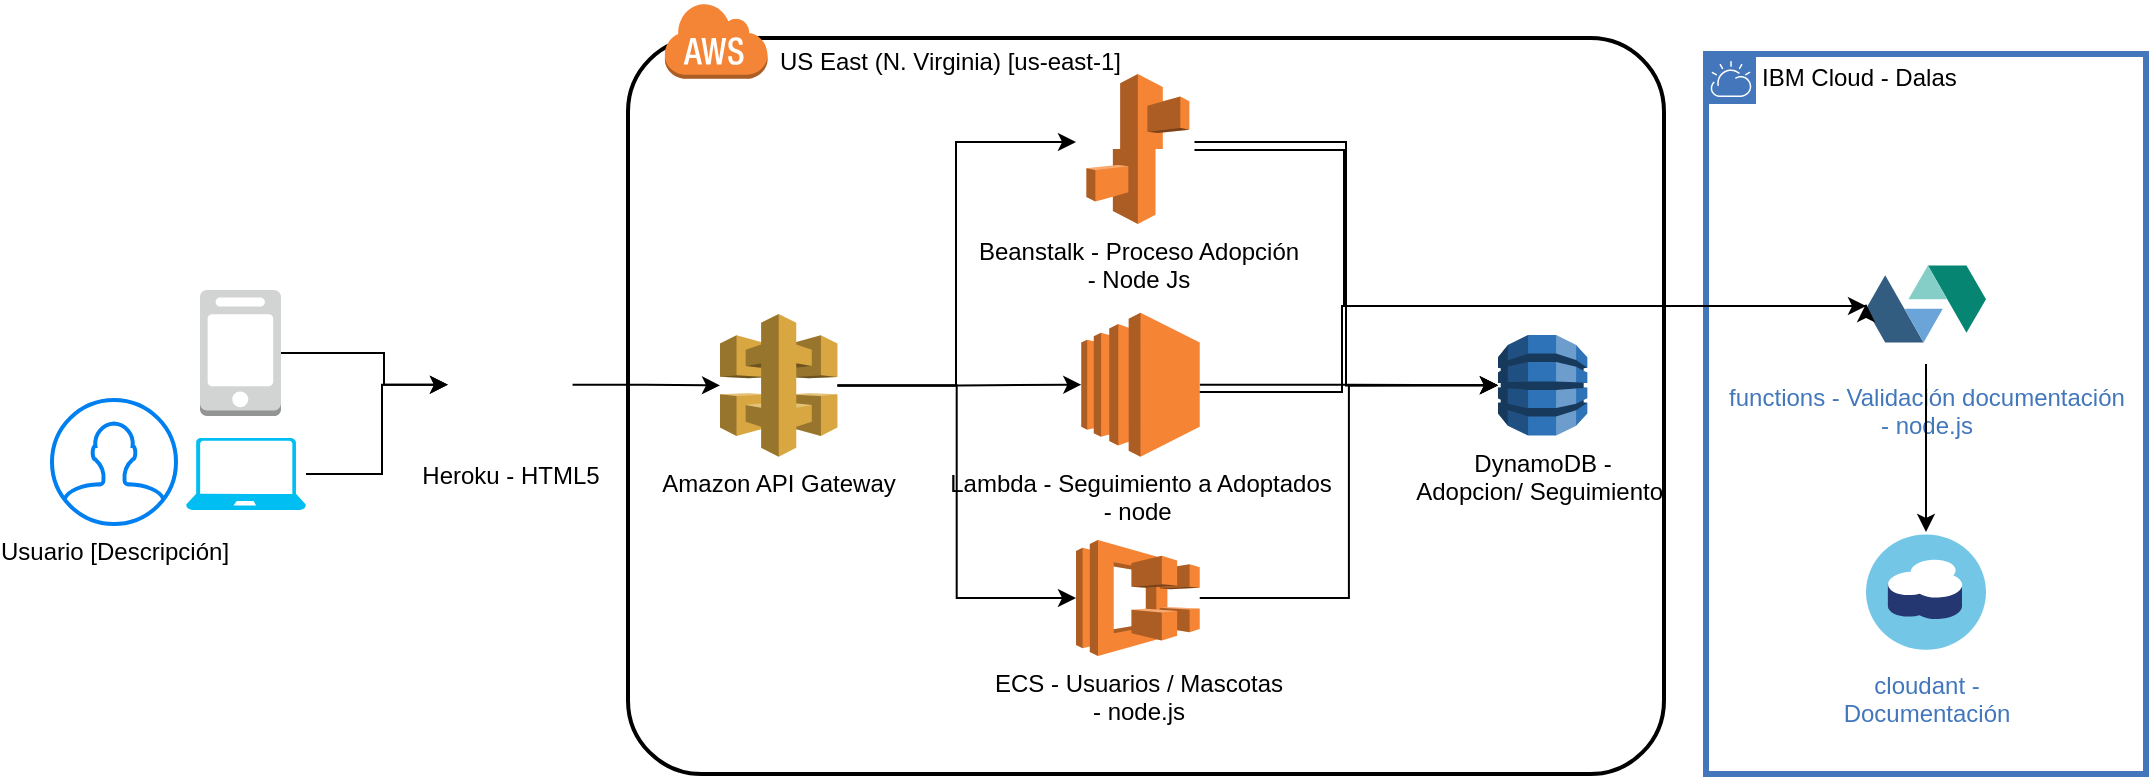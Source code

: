 <mxfile version="14.6.11" type="github">
  <diagram id="TSc8M2aQanpHi99RWJcm" name="Page-1">
    <mxGraphModel dx="428" dy="580" grid="0" gridSize="10" guides="1" tooltips="1" connect="1" arrows="1" fold="1" page="1" pageScale="1" pageWidth="850" pageHeight="1100" math="0" shadow="0">
      <root>
        <mxCell id="0" />
        <mxCell id="1" parent="0" />
        <mxCell id="VYypd768on3l88U3lYdz-2" value="" style="rounded=1;arcSize=10;dashed=0;fillColor=none;gradientColor=none;strokeWidth=2;" parent="1" vertex="1">
          <mxGeometry x="1167" y="41" width="518" height="368" as="geometry" />
        </mxCell>
        <mxCell id="VYypd768on3l88U3lYdz-3" value="" style="dashed=0;html=1;shape=mxgraph.aws3.cloud;fillColor=#F58536;gradientColor=none;dashed=0;" parent="1" vertex="1">
          <mxGeometry x="1185" y="23" width="51.82" height="38.35" as="geometry" />
        </mxCell>
        <mxCell id="VYypd768on3l88U3lYdz-4" value="US East (N. Virginia) [us-east-1]" style="text;whiteSpace=wrap;html=1;" parent="1" vertex="1">
          <mxGeometry x="1240.822" y="38.765" width="219.197" height="28.153" as="geometry" />
        </mxCell>
        <mxCell id="VYypd768on3l88U3lYdz-10" style="edgeStyle=orthogonalEdgeStyle;rounded=0;orthogonalLoop=1;jettySize=auto;html=1;entryX=0;entryY=0.5;entryDx=0;entryDy=0;entryPerimeter=0;" parent="1" source="VYypd768on3l88U3lYdz-14" target="VYypd768on3l88U3lYdz-20" edge="1">
          <mxGeometry relative="1" as="geometry" />
        </mxCell>
        <mxCell id="VYypd768on3l88U3lYdz-11" style="edgeStyle=orthogonalEdgeStyle;rounded=0;orthogonalLoop=1;jettySize=auto;html=1;entryX=0;entryY=0.5;entryDx=0;entryDy=0;entryPerimeter=0;" parent="1" source="VYypd768on3l88U3lYdz-14" edge="1">
          <mxGeometry relative="1" as="geometry">
            <Array as="points">
              <mxPoint x="1331" y="215" />
              <mxPoint x="1331" y="93" />
            </Array>
            <mxPoint x="1391" y="93" as="targetPoint" />
          </mxGeometry>
        </mxCell>
        <mxCell id="VYypd768on3l88U3lYdz-12" style="edgeStyle=orthogonalEdgeStyle;rounded=0;orthogonalLoop=1;jettySize=auto;html=1;entryX=0;entryY=0.5;entryDx=0;entryDy=0;entryPerimeter=0;" parent="1" source="VYypd768on3l88U3lYdz-14" target="VYypd768on3l88U3lYdz-25" edge="1">
          <mxGeometry relative="1" as="geometry" />
        </mxCell>
        <mxCell id="VYypd768on3l88U3lYdz-14" value="Amazon API Gateway" style="outlineConnect=0;dashed=0;verticalLabelPosition=bottom;verticalAlign=top;align=center;html=1;shape=mxgraph.aws3.api_gateway;fillColor=#D9A741;gradientColor=none;" parent="1" vertex="1">
          <mxGeometry x="1212.997" y="178.971" width="58.721" height="71.389" as="geometry" />
        </mxCell>
        <mxCell id="VYypd768on3l88U3lYdz-16" style="edgeStyle=orthogonalEdgeStyle;rounded=0;orthogonalLoop=1;jettySize=auto;html=1;exitX=1;exitY=0.5;exitDx=0;exitDy=0;" parent="1" source="2CitvJwi-ZNsvcx_Y5Ye-1" target="VYypd768on3l88U3lYdz-14" edge="1">
          <mxGeometry relative="1" as="geometry">
            <mxPoint x="1124.239" y="214.7" as="sourcePoint" />
          </mxGeometry>
        </mxCell>
        <mxCell id="VYypd768on3l88U3lYdz-19" style="edgeStyle=orthogonalEdgeStyle;rounded=0;orthogonalLoop=1;jettySize=auto;html=1;entryX=0;entryY=0.5;entryDx=0;entryDy=0;entryPerimeter=0;" parent="1" source="VYypd768on3l88U3lYdz-20" target="VYypd768on3l88U3lYdz-23" edge="1">
          <mxGeometry relative="1" as="geometry">
            <mxPoint x="1580.997" y="321.002" as="targetPoint" />
          </mxGeometry>
        </mxCell>
        <mxCell id="VYypd768on3l88U3lYdz-20" value="ECS - Usuarios / Mascotas&lt;br&gt;- node.js" style="outlineConnect=0;dashed=0;verticalLabelPosition=bottom;verticalAlign=top;align=center;html=1;shape=mxgraph.aws3.ecs;fillColor=#F58534;gradientColor=none;" parent="1" vertex="1">
          <mxGeometry x="1391" y="292.0" width="61.87" height="58" as="geometry" />
        </mxCell>
        <mxCell id="VYypd768on3l88U3lYdz-21" style="edgeStyle=orthogonalEdgeStyle;rounded=0;orthogonalLoop=1;jettySize=auto;html=1;entryX=0;entryY=0.5;entryDx=0;entryDy=0;entryPerimeter=0;" parent="1" target="VYypd768on3l88U3lYdz-23" edge="1">
          <mxGeometry relative="1" as="geometry">
            <mxPoint x="1450.23" y="93" as="sourcePoint" />
            <Array as="points">
              <mxPoint x="1526" y="93" />
              <mxPoint x="1526" y="215" />
            </Array>
          </mxGeometry>
        </mxCell>
        <mxCell id="VYypd768on3l88U3lYdz-23" value="DynamoDB - &lt;br&gt;Adopcion/ Seguimiento&amp;nbsp;" style="outlineConnect=0;dashed=0;verticalLabelPosition=bottom;verticalAlign=top;align=center;html=1;shape=mxgraph.aws3.dynamo_db;fillColor=#2E73B8;gradientColor=none;" parent="1" vertex="1">
          <mxGeometry x="1601.997" y="189.528" width="44.684" height="50.274" as="geometry" />
        </mxCell>
        <mxCell id="VYypd768on3l88U3lYdz-24" style="edgeStyle=orthogonalEdgeStyle;rounded=0;orthogonalLoop=1;jettySize=auto;html=1;entryX=0;entryY=0.5;entryDx=0;entryDy=0;entryPerimeter=0;" parent="1" source="VYypd768on3l88U3lYdz-25" target="VYypd768on3l88U3lYdz-23" edge="1">
          <mxGeometry relative="1" as="geometry">
            <mxPoint x="1575.667" y="214.365" as="targetPoint" />
          </mxGeometry>
        </mxCell>
        <mxCell id="VYypd768on3l88U3lYdz-25" value="Lambda - Seguimiento a Adoptados&lt;br&gt;- node&amp;nbsp;" style="outlineConnect=0;dashed=0;verticalLabelPosition=bottom;verticalAlign=top;align=center;html=1;shape=mxgraph.aws3.ec2;fillColor=#F58534;gradientColor=none;dashPattern=1 1;" parent="1" vertex="1">
          <mxGeometry x="1393.64" y="178.36" width="59.23" height="72" as="geometry" />
        </mxCell>
        <mxCell id="2CitvJwi-ZNsvcx_Y5Ye-1" value="Heroku - HTML5" style="shape=image;html=1;verticalAlign=top;verticalLabelPosition=bottom;labelBackgroundColor=#ffffff;imageAspect=0;aspect=fixed;image=https://cdn1.iconfinder.com/data/icons/simple-icons/128/heroku-128-black.png" parent="1" vertex="1">
          <mxGeometry x="1077" y="183.22" width="62.28" height="62.28" as="geometry" />
        </mxCell>
        <mxCell id="2CitvJwi-ZNsvcx_Y5Ye-4" value="Beanstalk - Proceso Adopción&lt;br&gt;- Node Js" style="outlineConnect=0;dashed=0;verticalLabelPosition=bottom;verticalAlign=top;align=center;html=1;shape=mxgraph.aws3.elastic_beanstalk;fillColor=#F58534;gradientColor=none;" parent="1" vertex="1">
          <mxGeometry x="1396.18" y="59" width="51.5" height="75" as="geometry" />
        </mxCell>
        <mxCell id="VYypd768on3l88U3lYdz-30" value="Usuario [Descripción]" style="html=1;verticalLabelPosition=bottom;align=center;labelBackgroundColor=#ffffff;verticalAlign=top;strokeWidth=2;strokeColor=#0080F0;shadow=0;dashed=0;shape=mxgraph.ios7.icons.user;" parent="1" vertex="1">
          <mxGeometry x="879" y="222" width="62" height="62" as="geometry" />
        </mxCell>
        <mxCell id="VYypd768on3l88U3lYdz-31" style="edgeStyle=orthogonalEdgeStyle;rounded=0;orthogonalLoop=1;jettySize=auto;html=1;entryX=0;entryY=0.5;entryDx=0;entryDy=0;" parent="1" source="VYypd768on3l88U3lYdz-32" target="2CitvJwi-ZNsvcx_Y5Ye-1" edge="1">
          <mxGeometry relative="1" as="geometry">
            <mxPoint x="1069" y="215" as="targetPoint" />
            <Array as="points">
              <mxPoint x="1045" y="199" />
              <mxPoint x="1045" y="214" />
            </Array>
          </mxGeometry>
        </mxCell>
        <mxCell id="VYypd768on3l88U3lYdz-32" value="" style="outlineConnect=0;dashed=0;verticalLabelPosition=bottom;verticalAlign=top;align=center;html=1;shape=mxgraph.aws3.mobile_client;fillColor=#D2D3D3;gradientColor=none;dashPattern=1 1;" parent="1" vertex="1">
          <mxGeometry x="953" y="167" width="40.5" height="63" as="geometry" />
        </mxCell>
        <mxCell id="VYypd768on3l88U3lYdz-33" style="edgeStyle=orthogonalEdgeStyle;rounded=0;orthogonalLoop=1;jettySize=auto;html=1;entryX=0;entryY=0.5;entryDx=0;entryDy=0;" parent="1" source="VYypd768on3l88U3lYdz-34" target="2CitvJwi-ZNsvcx_Y5Ye-1" edge="1">
          <mxGeometry relative="1" as="geometry">
            <mxPoint x="1038" y="162" as="targetPoint" />
            <Array as="points">
              <mxPoint x="1044" y="259" />
              <mxPoint x="1044" y="214" />
            </Array>
          </mxGeometry>
        </mxCell>
        <mxCell id="VYypd768on3l88U3lYdz-34" value="" style="verticalLabelPosition=bottom;html=1;verticalAlign=top;align=center;strokeColor=none;fillColor=#00BEF2;shape=mxgraph.azure.laptop;pointerEvents=1;dashed=1;dashPattern=1 1;" parent="1" vertex="1">
          <mxGeometry x="946" y="241" width="60" height="36" as="geometry" />
        </mxCell>
        <mxCell id="VYypd768on3l88U3lYdz-35" value="IBM Cloud - Dalas" style="shape=mxgraph.ibm.box;prType=cloud;fontStyle=0;verticalAlign=top;align=left;spacingLeft=32;spacingTop=4;fillColor=none;rounded=0;whiteSpace=wrap;html=1;strokeColor=#4376BB;strokeWidth=3;dashed=0;container=1;spacing=-4;collapsible=0;expand=0;recursiveResize=0;" parent="1" vertex="1">
          <mxGeometry x="1706" y="49" width="220" height="360" as="geometry" />
        </mxCell>
        <mxCell id="VYypd768on3l88U3lYdz-36" value="functions - Validación documentación&lt;br&gt;- node.js" style="aspect=fixed;perimeter=ellipsePerimeter;html=1;align=center;shadow=0;dashed=0;fontColor=#4277BB;labelBackgroundColor=#ffffff;fontSize=12;spacingTop=3;image;image=img/lib/ibm/miscellaneous/openwhisk.svg;dashPattern=1 1;" parent="VYypd768on3l88U3lYdz-35" vertex="1">
          <mxGeometry x="80" y="95" width="60" height="60" as="geometry" />
        </mxCell>
        <mxCell id="VYypd768on3l88U3lYdz-37" value="cloudant - &lt;br&gt;Documentación" style="aspect=fixed;perimeter=ellipsePerimeter;html=1;align=center;shadow=0;dashed=0;fontColor=#4277BB;labelBackgroundColor=#ffffff;fontSize=12;spacingTop=3;image;image=img/lib/ibm/miscellaneous/cloudant.svg;dashPattern=1 1;" parent="VYypd768on3l88U3lYdz-35" vertex="1">
          <mxGeometry x="80" y="239" width="60" height="60" as="geometry" />
        </mxCell>
        <mxCell id="VYypd768on3l88U3lYdz-38" style="edgeStyle=orthogonalEdgeStyle;rounded=0;orthogonalLoop=1;jettySize=auto;html=1;" parent="VYypd768on3l88U3lYdz-35" source="VYypd768on3l88U3lYdz-36" target="VYypd768on3l88U3lYdz-37" edge="1">
          <mxGeometry relative="1" as="geometry" />
        </mxCell>
        <mxCell id="VYypd768on3l88U3lYdz-39" style="edgeStyle=orthogonalEdgeStyle;rounded=0;orthogonalLoop=1;jettySize=auto;html=1;entryX=0;entryY=0.5;entryDx=0;entryDy=0;" parent="1" target="VYypd768on3l88U3lYdz-36" edge="1">
          <mxGeometry relative="1" as="geometry">
            <Array as="points">
              <mxPoint x="1525" y="97" />
              <mxPoint x="1525" y="175" />
            </Array>
            <mxPoint x="1450.23" y="97" as="sourcePoint" />
          </mxGeometry>
        </mxCell>
        <mxCell id="VYypd768on3l88U3lYdz-40" style="edgeStyle=orthogonalEdgeStyle;rounded=0;orthogonalLoop=1;jettySize=auto;html=1;" parent="1" source="VYypd768on3l88U3lYdz-25" target="VYypd768on3l88U3lYdz-36" edge="1">
          <mxGeometry relative="1" as="geometry">
            <Array as="points">
              <mxPoint x="1524" y="218" />
              <mxPoint x="1524" y="175" />
            </Array>
          </mxGeometry>
        </mxCell>
      </root>
    </mxGraphModel>
  </diagram>
</mxfile>
